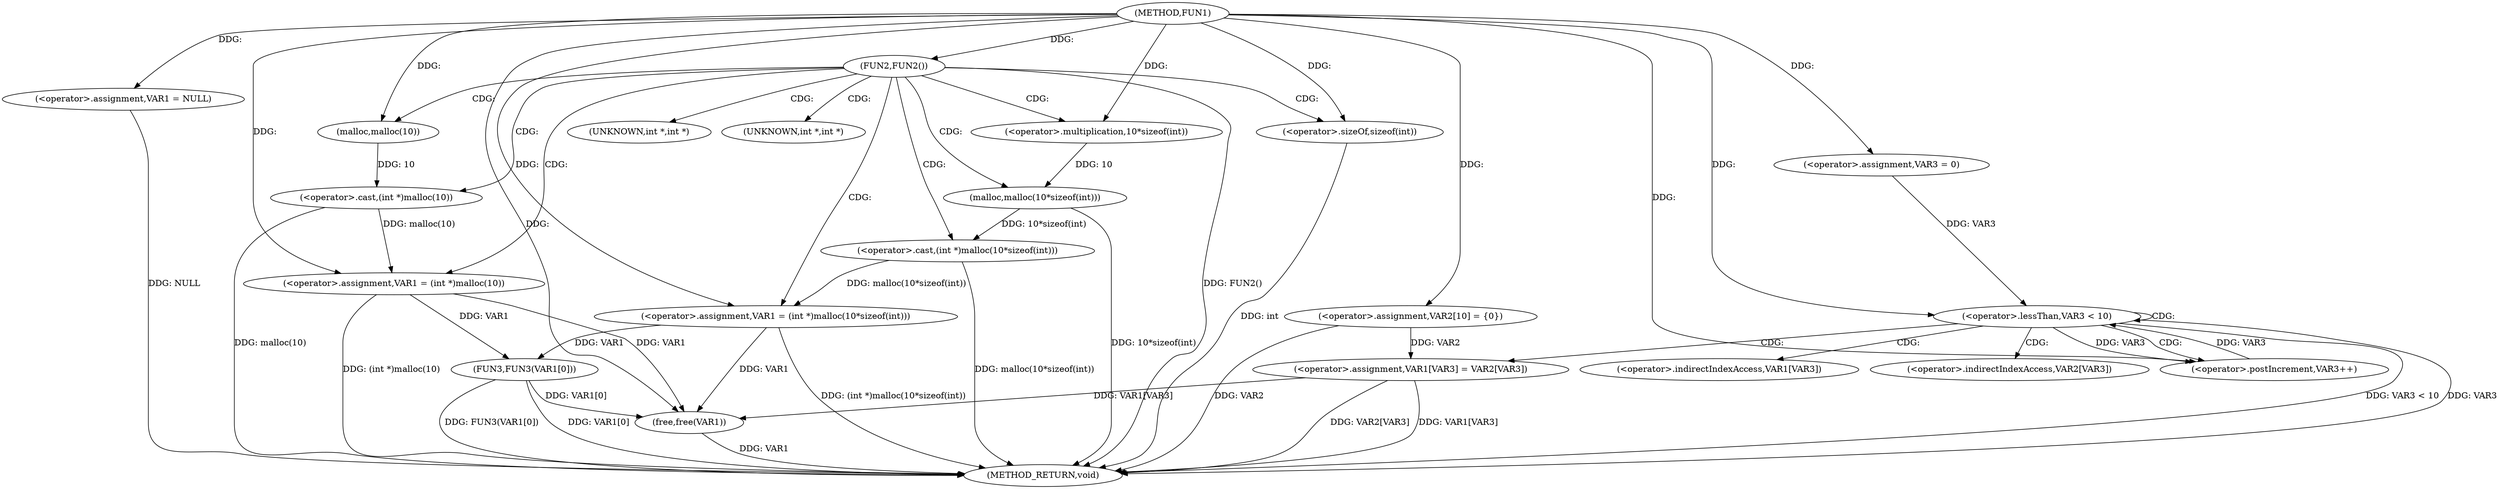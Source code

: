 digraph FUN1 {  
"1000100" [label = "(METHOD,FUN1)" ]
"1000154" [label = "(METHOD_RETURN,void)" ]
"1000103" [label = "(<operator>.assignment,VAR1 = NULL)" ]
"1000107" [label = "(FUN2,FUN2())" ]
"1000109" [label = "(<operator>.assignment,VAR1 = (int *)malloc(10))" ]
"1000111" [label = "(<operator>.cast,(int *)malloc(10))" ]
"1000113" [label = "(malloc,malloc(10))" ]
"1000117" [label = "(<operator>.assignment,VAR1 = (int *)malloc(10*sizeof(int)))" ]
"1000119" [label = "(<operator>.cast,(int *)malloc(10*sizeof(int)))" ]
"1000121" [label = "(malloc,malloc(10*sizeof(int)))" ]
"1000122" [label = "(<operator>.multiplication,10*sizeof(int))" ]
"1000124" [label = "(<operator>.sizeOf,sizeof(int))" ]
"1000128" [label = "(<operator>.assignment,VAR2[10] = {0})" ]
"1000132" [label = "(<operator>.assignment,VAR3 = 0)" ]
"1000135" [label = "(<operator>.lessThan,VAR3 < 10)" ]
"1000138" [label = "(<operator>.postIncrement,VAR3++)" ]
"1000141" [label = "(<operator>.assignment,VAR1[VAR3] = VAR2[VAR3])" ]
"1000148" [label = "(FUN3,FUN3(VAR1[0]))" ]
"1000152" [label = "(free,free(VAR1))" ]
"1000112" [label = "(UNKNOWN,int *,int *)" ]
"1000120" [label = "(UNKNOWN,int *,int *)" ]
"1000142" [label = "(<operator>.indirectIndexAccess,VAR1[VAR3])" ]
"1000145" [label = "(<operator>.indirectIndexAccess,VAR2[VAR3])" ]
  "1000141" -> "1000154"  [ label = "DDG: VAR1[VAR3]"] 
  "1000124" -> "1000154"  [ label = "DDG: int"] 
  "1000107" -> "1000154"  [ label = "DDG: FUN2()"] 
  "1000103" -> "1000154"  [ label = "DDG: NULL"] 
  "1000119" -> "1000154"  [ label = "DDG: malloc(10*sizeof(int))"] 
  "1000152" -> "1000154"  [ label = "DDG: VAR1"] 
  "1000117" -> "1000154"  [ label = "DDG: (int *)malloc(10*sizeof(int))"] 
  "1000109" -> "1000154"  [ label = "DDG: (int *)malloc(10)"] 
  "1000128" -> "1000154"  [ label = "DDG: VAR2"] 
  "1000148" -> "1000154"  [ label = "DDG: VAR1[0]"] 
  "1000148" -> "1000154"  [ label = "DDG: FUN3(VAR1[0])"] 
  "1000135" -> "1000154"  [ label = "DDG: VAR3 < 10"] 
  "1000111" -> "1000154"  [ label = "DDG: malloc(10)"] 
  "1000135" -> "1000154"  [ label = "DDG: VAR3"] 
  "1000121" -> "1000154"  [ label = "DDG: 10*sizeof(int)"] 
  "1000141" -> "1000154"  [ label = "DDG: VAR2[VAR3]"] 
  "1000100" -> "1000103"  [ label = "DDG: "] 
  "1000100" -> "1000107"  [ label = "DDG: "] 
  "1000111" -> "1000109"  [ label = "DDG: malloc(10)"] 
  "1000100" -> "1000109"  [ label = "DDG: "] 
  "1000113" -> "1000111"  [ label = "DDG: 10"] 
  "1000100" -> "1000113"  [ label = "DDG: "] 
  "1000119" -> "1000117"  [ label = "DDG: malloc(10*sizeof(int))"] 
  "1000100" -> "1000117"  [ label = "DDG: "] 
  "1000121" -> "1000119"  [ label = "DDG: 10*sizeof(int)"] 
  "1000122" -> "1000121"  [ label = "DDG: 10"] 
  "1000100" -> "1000122"  [ label = "DDG: "] 
  "1000100" -> "1000124"  [ label = "DDG: "] 
  "1000100" -> "1000128"  [ label = "DDG: "] 
  "1000100" -> "1000132"  [ label = "DDG: "] 
  "1000138" -> "1000135"  [ label = "DDG: VAR3"] 
  "1000132" -> "1000135"  [ label = "DDG: VAR3"] 
  "1000100" -> "1000135"  [ label = "DDG: "] 
  "1000135" -> "1000138"  [ label = "DDG: VAR3"] 
  "1000100" -> "1000138"  [ label = "DDG: "] 
  "1000128" -> "1000141"  [ label = "DDG: VAR2"] 
  "1000117" -> "1000148"  [ label = "DDG: VAR1"] 
  "1000109" -> "1000148"  [ label = "DDG: VAR1"] 
  "1000141" -> "1000152"  [ label = "DDG: VAR1[VAR3]"] 
  "1000148" -> "1000152"  [ label = "DDG: VAR1[0]"] 
  "1000117" -> "1000152"  [ label = "DDG: VAR1"] 
  "1000109" -> "1000152"  [ label = "DDG: VAR1"] 
  "1000100" -> "1000152"  [ label = "DDG: "] 
  "1000107" -> "1000112"  [ label = "CDG: "] 
  "1000107" -> "1000121"  [ label = "CDG: "] 
  "1000107" -> "1000120"  [ label = "CDG: "] 
  "1000107" -> "1000117"  [ label = "CDG: "] 
  "1000107" -> "1000113"  [ label = "CDG: "] 
  "1000107" -> "1000111"  [ label = "CDG: "] 
  "1000107" -> "1000109"  [ label = "CDG: "] 
  "1000107" -> "1000124"  [ label = "CDG: "] 
  "1000107" -> "1000119"  [ label = "CDG: "] 
  "1000107" -> "1000122"  [ label = "CDG: "] 
  "1000135" -> "1000142"  [ label = "CDG: "] 
  "1000135" -> "1000141"  [ label = "CDG: "] 
  "1000135" -> "1000145"  [ label = "CDG: "] 
  "1000135" -> "1000135"  [ label = "CDG: "] 
  "1000135" -> "1000138"  [ label = "CDG: "] 
}
